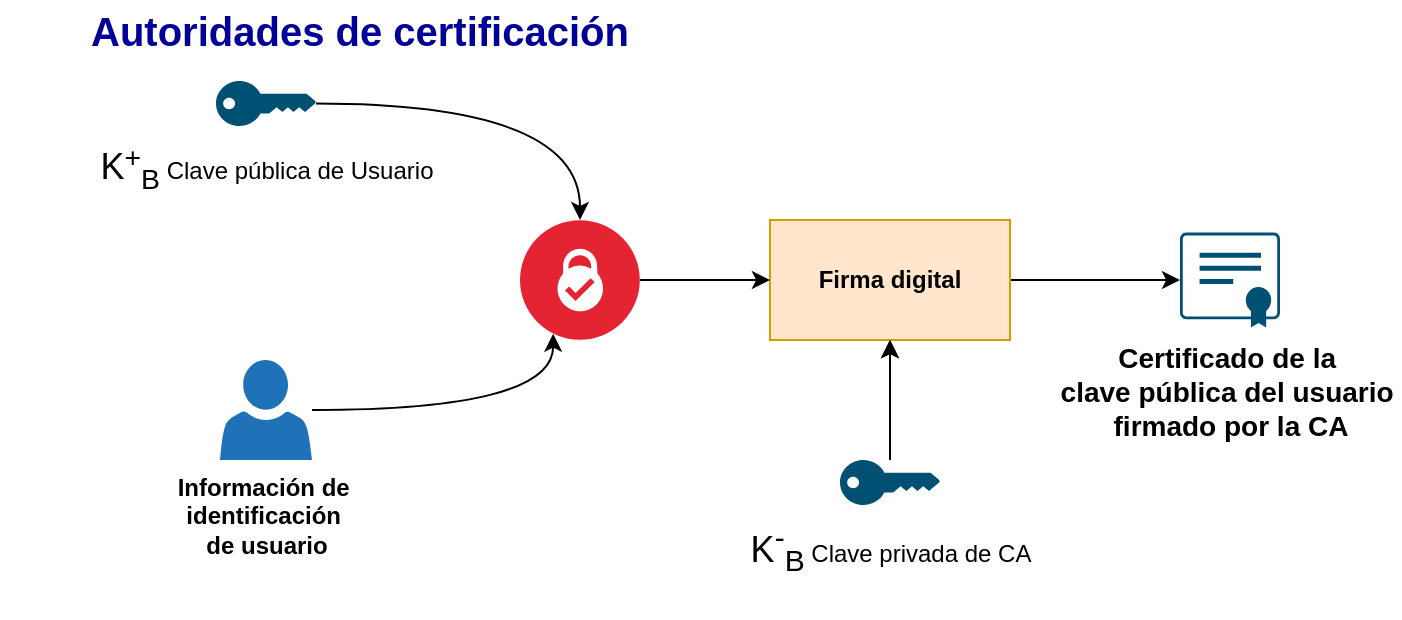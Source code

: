 <mxfile version="22.0.4" type="device">
  <diagram name="Página-1" id="H1gAe4TEgG37sk8PaRr4">
    <mxGraphModel dx="1434" dy="684" grid="1" gridSize="10" guides="1" tooltips="1" connect="1" arrows="1" fold="1" page="1" pageScale="1" pageWidth="1169" pageHeight="827" math="0" shadow="0">
      <root>
        <mxCell id="0" />
        <mxCell id="1" parent="0" />
        <mxCell id="4FeAwzVaXCOxadstKzMB-12" value="" style="edgeStyle=orthogonalEdgeStyle;rounded=0;orthogonalLoop=1;jettySize=auto;html=1;curved=1;entryX=0.25;entryY=1;entryDx=0;entryDy=0;" edge="1" parent="1" source="3jQ3pkgaZVPvUWSegzT8-1" target="4FeAwzVaXCOxadstKzMB-6">
          <mxGeometry relative="1" as="geometry">
            <mxPoint x="289" y="270" as="targetPoint" />
          </mxGeometry>
        </mxCell>
        <mxCell id="3jQ3pkgaZVPvUWSegzT8-1" value="&lt;div&gt;&lt;b&gt;Información de&amp;nbsp;&lt;/b&gt;&lt;/div&gt;&lt;div&gt;&lt;b&gt;identificación&amp;nbsp;&lt;/b&gt;&lt;/div&gt;&lt;div&gt;&lt;b&gt;de usuario&lt;/b&gt;&lt;/div&gt;&lt;div&gt;&lt;b&gt;&lt;br&gt;&lt;/b&gt;&lt;/div&gt;&lt;div&gt;&lt;b&gt;&lt;br&gt;&lt;/b&gt;&lt;/div&gt;" style="sketch=0;pointerEvents=1;shadow=0;dashed=0;html=1;strokeColor=none;labelPosition=center;verticalLabelPosition=bottom;verticalAlign=top;outlineConnect=0;align=center;shape=mxgraph.office.users.user;fillColor=#2072B8;" parent="1" vertex="1">
          <mxGeometry x="190" y="290" width="46" height="50" as="geometry" />
        </mxCell>
        <mxCell id="4FeAwzVaXCOxadstKzMB-14" value="" style="edgeStyle=orthogonalEdgeStyle;rounded=0;orthogonalLoop=1;jettySize=auto;html=1;" edge="1" parent="1" source="3jQ3pkgaZVPvUWSegzT8-10" target="4FeAwzVaXCOxadstKzMB-5">
          <mxGeometry relative="1" as="geometry" />
        </mxCell>
        <mxCell id="3jQ3pkgaZVPvUWSegzT8-10" value="&lt;b&gt;Firma digital&lt;/b&gt;" style="rounded=0;whiteSpace=wrap;html=1;fillColor=#ffe6cc;strokeColor=#d79b00;" parent="1" vertex="1">
          <mxGeometry x="465" y="220" width="120" height="60" as="geometry" />
        </mxCell>
        <mxCell id="4FeAwzVaXCOxadstKzMB-10" value="" style="edgeStyle=orthogonalEdgeStyle;rounded=0;orthogonalLoop=1;jettySize=auto;html=1;curved=1;entryX=0.5;entryY=0;entryDx=0;entryDy=0;" edge="1" parent="1" source="3jQ3pkgaZVPvUWSegzT8-34" target="4FeAwzVaXCOxadstKzMB-6">
          <mxGeometry relative="1" as="geometry">
            <mxPoint x="370" y="210" as="targetPoint" />
          </mxGeometry>
        </mxCell>
        <mxCell id="3jQ3pkgaZVPvUWSegzT8-34" value="&lt;div&gt;&lt;font style=&quot;font-size: 18px;&quot;&gt;K&lt;/font&gt;&lt;font style=&quot;font-size: 17px;&quot;&gt;&lt;sup&gt;+&lt;/sup&gt;&lt;sub&gt;B&lt;/sub&gt;&lt;/font&gt; Clave pública de Usuario&lt;br&gt;&lt;/div&gt;&lt;div&gt;&lt;br&gt;&lt;/div&gt;" style="points=[[0,0.5,0],[0.24,0,0],[0.5,0.28,0],[0.995,0.475,0],[0.5,0.72,0],[0.24,1,0]];verticalLabelPosition=bottom;sketch=0;html=1;verticalAlign=top;aspect=fixed;align=center;pointerEvents=1;shape=mxgraph.cisco19.key;fillColor=#005073;strokeColor=none;labelPosition=center;" parent="1" vertex="1">
          <mxGeometry x="188" y="150.5" width="50" height="22.5" as="geometry" />
        </mxCell>
        <mxCell id="3jQ3pkgaZVPvUWSegzT8-45" value="" style="edgeStyle=orthogonalEdgeStyle;rounded=0;orthogonalLoop=1;jettySize=auto;html=1;" parent="1" source="3jQ3pkgaZVPvUWSegzT8-37" target="3jQ3pkgaZVPvUWSegzT8-10" edge="1">
          <mxGeometry relative="1" as="geometry" />
        </mxCell>
        <mxCell id="3jQ3pkgaZVPvUWSegzT8-51" value="" style="edgeStyle=orthogonalEdgeStyle;rounded=0;orthogonalLoop=1;jettySize=auto;html=1;" parent="1" source="3jQ3pkgaZVPvUWSegzT8-37" target="3jQ3pkgaZVPvUWSegzT8-10" edge="1">
          <mxGeometry relative="1" as="geometry" />
        </mxCell>
        <mxCell id="3jQ3pkgaZVPvUWSegzT8-37" value="&lt;font style=&quot;font-size: 18px;&quot;&gt;K&lt;/font&gt;&lt;font style=&quot;font-size: 18px;&quot;&gt;&lt;sup&gt;-&lt;/sup&gt;&lt;sub&gt;B&lt;/sub&gt;&lt;/font&gt;&lt;font style=&quot;font-size: 12px;&quot;&gt; Clave privada de CA&lt;br&gt;&lt;/font&gt;" style="points=[[0,0.5,0],[0.24,0,0],[0.5,0.28,0],[0.995,0.475,0],[0.5,0.72,0],[0.24,1,0]];verticalLabelPosition=bottom;sketch=0;html=1;verticalAlign=top;aspect=fixed;align=center;pointerEvents=1;shape=mxgraph.cisco19.key;fillColor=#005073;strokeColor=none;labelPosition=center;" parent="1" vertex="1">
          <mxGeometry x="500" y="340" width="50" height="22.5" as="geometry" />
        </mxCell>
        <mxCell id="3jQ3pkgaZVPvUWSegzT8-49" value="&lt;font style=&quot;font-size: 20px;&quot;&gt;&lt;b&gt;Autoridades de certificación&lt;/b&gt;&lt;/font&gt;" style="text;strokeColor=none;align=center;fillColor=none;html=1;verticalAlign=middle;whiteSpace=wrap;rounded=0;fontColor=#000099;" parent="1" vertex="1">
          <mxGeometry x="80" y="110" width="360" height="30" as="geometry" />
        </mxCell>
        <mxCell id="4FeAwzVaXCOxadstKzMB-5" value="&lt;div style=&quot;font-size: 14px;&quot;&gt;&lt;font style=&quot;font-size: 14px;&quot;&gt;&lt;b&gt;Certificado de la&amp;nbsp;&lt;/b&gt;&lt;/font&gt;&lt;/div&gt;&lt;div style=&quot;font-size: 14px;&quot;&gt;&lt;font style=&quot;font-size: 14px;&quot;&gt;&lt;b&gt;clave pública del usuario&amp;nbsp;&lt;/b&gt;&lt;/font&gt;&lt;/div&gt;&lt;div style=&quot;font-size: 14px;&quot;&gt;&lt;font style=&quot;font-size: 14px;&quot;&gt;&lt;b&gt;firmado por la CA&lt;/b&gt;&lt;/font&gt;&lt;/div&gt;" style="points=[[0.015,0.015,0],[0.25,0,0],[0.5,0,0],[0.75,0,0],[0.985,0.015,0],[1,0.22,0],[1,0.44,0],[1,0.67,0],[0.985,0.89,0],[0,0.22,0],[0,0.44,0],[0,0.67,0],[0.015,0.89,0],[0.25,0.91,0],[0.5,0.91,0],[0.785,0.955,0]];verticalLabelPosition=bottom;sketch=0;html=1;verticalAlign=top;aspect=fixed;align=center;pointerEvents=1;shape=mxgraph.cisco19.x509_certificate;fillColor=#005073;strokeColor=none;" vertex="1" parent="1">
          <mxGeometry x="670" y="226.25" width="50" height="47.5" as="geometry" />
        </mxCell>
        <mxCell id="4FeAwzVaXCOxadstKzMB-13" value="" style="edgeStyle=orthogonalEdgeStyle;rounded=0;orthogonalLoop=1;jettySize=auto;html=1;" edge="1" parent="1" source="4FeAwzVaXCOxadstKzMB-6" target="3jQ3pkgaZVPvUWSegzT8-10">
          <mxGeometry relative="1" as="geometry" />
        </mxCell>
        <mxCell id="4FeAwzVaXCOxadstKzMB-6" value="" style="image;aspect=fixed;perimeter=ellipsePerimeter;html=1;align=center;shadow=0;dashed=0;fontColor=#4277BB;labelBackgroundColor=default;fontSize=12;spacingTop=3;image=img/lib/ibm/blockchain/certificate_authority.svg;" vertex="1" parent="1">
          <mxGeometry x="340" y="220" width="60" height="60" as="geometry" />
        </mxCell>
      </root>
    </mxGraphModel>
  </diagram>
</mxfile>
